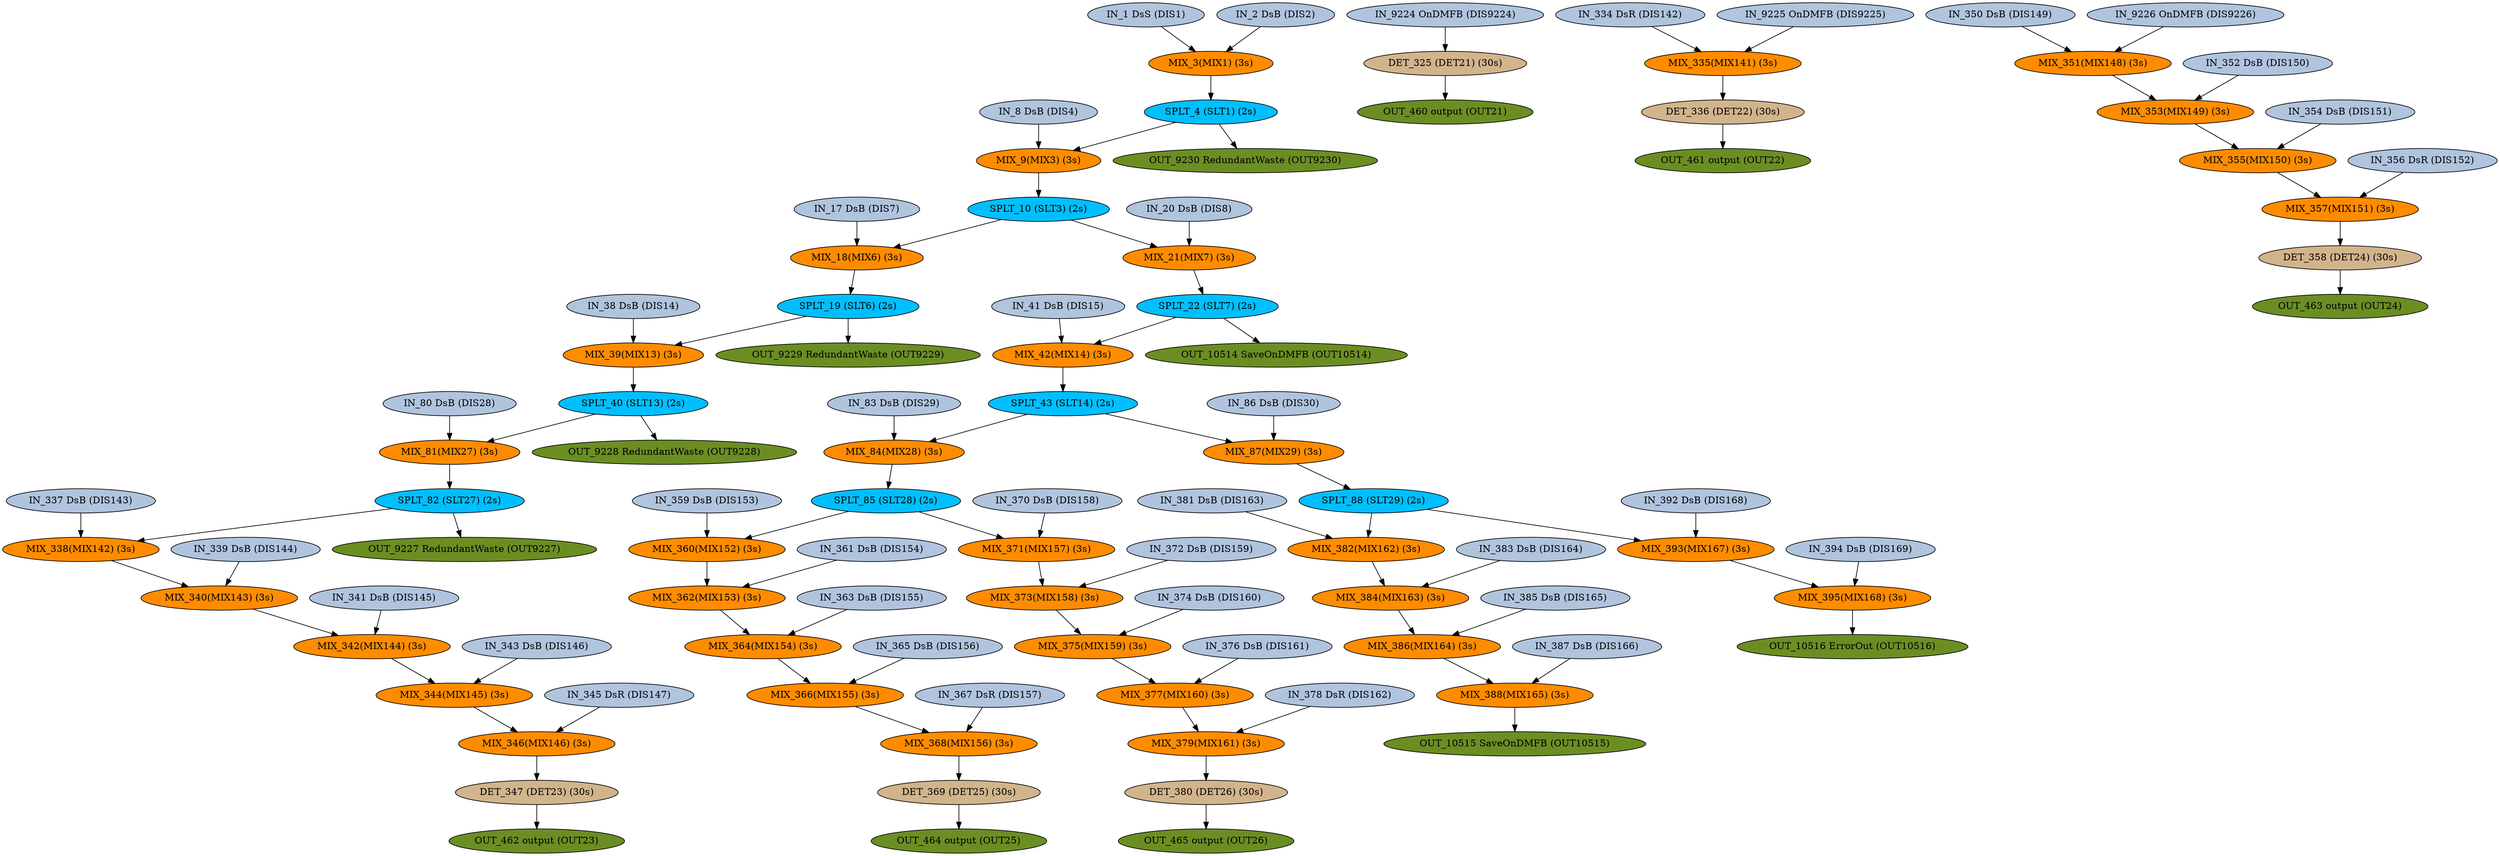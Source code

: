 digraph G {
1 [label = "IN_1 DsS (DIS1)\n" fillcolor=lightsteelblue, style=filled];
1 -> 3;
2 [label = "IN_2 DsB (DIS2)\n" fillcolor=lightsteelblue, style=filled];
2 -> 3;
3 [label = "MIX_3(MIX1) (3s)\n" fillcolor=darkorange, style=filled];
3 -> 4;
4 [label = "SPLT_4 (SLT1) (2s)\n" fillcolor=deepskyblue, style=filled];
4 -> 9;
4 -> 9230;
8 [label = "IN_8 DsB (DIS4)\n" fillcolor=lightsteelblue, style=filled];
8 -> 9;
9 [label = "MIX_9(MIX3) (3s)\n" fillcolor=darkorange, style=filled];
9 -> 10;
10 [label = "SPLT_10 (SLT3) (2s)\n" fillcolor=deepskyblue, style=filled];
10 -> 18;
10 -> 21;
17 [label = "IN_17 DsB (DIS7)\n" fillcolor=lightsteelblue, style=filled];
17 -> 18;
18 [label = "MIX_18(MIX6) (3s)\n" fillcolor=darkorange, style=filled];
18 -> 19;
19 [label = "SPLT_19 (SLT6) (2s)\n" fillcolor=deepskyblue, style=filled];
19 -> 39;
19 -> 9229;
20 [label = "IN_20 DsB (DIS8)\n" fillcolor=lightsteelblue, style=filled];
20 -> 21;
21 [label = "MIX_21(MIX7) (3s)\n" fillcolor=darkorange, style=filled];
21 -> 22;
22 [label = "SPLT_22 (SLT7) (2s)\n" fillcolor=deepskyblue, style=filled];
22 -> 42;
22 -> 10514;
38 [label = "IN_38 DsB (DIS14)\n" fillcolor=lightsteelblue, style=filled];
38 -> 39;
39 [label = "MIX_39(MIX13) (3s)\n" fillcolor=darkorange, style=filled];
39 -> 40;
40 [label = "SPLT_40 (SLT13) (2s)\n" fillcolor=deepskyblue, style=filled];
40 -> 81;
40 -> 9228;
41 [label = "IN_41 DsB (DIS15)\n" fillcolor=lightsteelblue, style=filled];
41 -> 42;
42 [label = "MIX_42(MIX14) (3s)\n" fillcolor=darkorange, style=filled];
42 -> 43;
43 [label = "SPLT_43 (SLT14) (2s)\n" fillcolor=deepskyblue, style=filled];
43 -> 84;
43 -> 87;
80 [label = "IN_80 DsB (DIS28)\n" fillcolor=lightsteelblue, style=filled];
80 -> 81;
81 [label = "MIX_81(MIX27) (3s)\n" fillcolor=darkorange, style=filled];
81 -> 82;
82 [label = "SPLT_82 (SLT27) (2s)\n" fillcolor=deepskyblue, style=filled];
82 -> 338;
82 -> 9227;
83 [label = "IN_83 DsB (DIS29)\n" fillcolor=lightsteelblue, style=filled];
83 -> 84;
84 [label = "MIX_84(MIX28) (3s)\n" fillcolor=darkorange, style=filled];
84 -> 85;
85 [label = "SPLT_85 (SLT28) (2s)\n" fillcolor=deepskyblue, style=filled];
85 -> 360;
85 -> 371;
86 [label = "IN_86 DsB (DIS30)\n" fillcolor=lightsteelblue, style=filled];
86 -> 87;
87 [label = "MIX_87(MIX29) (3s)\n" fillcolor=darkorange, style=filled];
87 -> 88;
88 [label = "SPLT_88 (SLT29) (2s)\n" fillcolor=deepskyblue, style=filled];
88 -> 382;
88 -> 393;
325 [label = "DET_325 (DET21) (30s)\n" fillcolor=tan, style=filled];
325 -> 460;
334 [label = "IN_334 DsR (DIS142)\n" fillcolor=lightsteelblue, style=filled];
334 -> 335;
335 [label = "MIX_335(MIX141) (3s)\n" fillcolor=darkorange, style=filled];
335 -> 336;
336 [label = "DET_336 (DET22) (30s)\n" fillcolor=tan, style=filled];
336 -> 461;
337 [label = "IN_337 DsB (DIS143)\n" fillcolor=lightsteelblue, style=filled];
337 -> 338;
338 [label = "MIX_338(MIX142) (3s)\n" fillcolor=darkorange, style=filled];
338 -> 340;
339 [label = "IN_339 DsB (DIS144)\n" fillcolor=lightsteelblue, style=filled];
339 -> 340;
340 [label = "MIX_340(MIX143) (3s)\n" fillcolor=darkorange, style=filled];
340 -> 342;
341 [label = "IN_341 DsB (DIS145)\n" fillcolor=lightsteelblue, style=filled];
341 -> 342;
342 [label = "MIX_342(MIX144) (3s)\n" fillcolor=darkorange, style=filled];
342 -> 344;
343 [label = "IN_343 DsB (DIS146)\n" fillcolor=lightsteelblue, style=filled];
343 -> 344;
344 [label = "MIX_344(MIX145) (3s)\n" fillcolor=darkorange, style=filled];
344 -> 346;
345 [label = "IN_345 DsR (DIS147)\n" fillcolor=lightsteelblue, style=filled];
345 -> 346;
346 [label = "MIX_346(MIX146) (3s)\n" fillcolor=darkorange, style=filled];
346 -> 347;
347 [label = "DET_347 (DET23) (30s)\n" fillcolor=tan, style=filled];
347 -> 462;
350 [label = "IN_350 DsB (DIS149)\n" fillcolor=lightsteelblue, style=filled];
350 -> 351;
351 [label = "MIX_351(MIX148) (3s)\n" fillcolor=darkorange, style=filled];
351 -> 353;
352 [label = "IN_352 DsB (DIS150)\n" fillcolor=lightsteelblue, style=filled];
352 -> 353;
353 [label = "MIX_353(MIX149) (3s)\n" fillcolor=darkorange, style=filled];
353 -> 355;
354 [label = "IN_354 DsB (DIS151)\n" fillcolor=lightsteelblue, style=filled];
354 -> 355;
355 [label = "MIX_355(MIX150) (3s)\n" fillcolor=darkorange, style=filled];
355 -> 357;
356 [label = "IN_356 DsR (DIS152)\n" fillcolor=lightsteelblue, style=filled];
356 -> 357;
357 [label = "MIX_357(MIX151) (3s)\n" fillcolor=darkorange, style=filled];
357 -> 358;
358 [label = "DET_358 (DET24) (30s)\n" fillcolor=tan, style=filled];
358 -> 463;
359 [label = "IN_359 DsB (DIS153)\n" fillcolor=lightsteelblue, style=filled];
359 -> 360;
360 [label = "MIX_360(MIX152) (3s)\n" fillcolor=darkorange, style=filled];
360 -> 362;
361 [label = "IN_361 DsB (DIS154)\n" fillcolor=lightsteelblue, style=filled];
361 -> 362;
362 [label = "MIX_362(MIX153) (3s)\n" fillcolor=darkorange, style=filled];
362 -> 364;
363 [label = "IN_363 DsB (DIS155)\n" fillcolor=lightsteelblue, style=filled];
363 -> 364;
364 [label = "MIX_364(MIX154) (3s)\n" fillcolor=darkorange, style=filled];
364 -> 366;
365 [label = "IN_365 DsB (DIS156)\n" fillcolor=lightsteelblue, style=filled];
365 -> 366;
366 [label = "MIX_366(MIX155) (3s)\n" fillcolor=darkorange, style=filled];
366 -> 368;
367 [label = "IN_367 DsR (DIS157)\n" fillcolor=lightsteelblue, style=filled];
367 -> 368;
368 [label = "MIX_368(MIX156) (3s)\n" fillcolor=darkorange, style=filled];
368 -> 369;
369 [label = "DET_369 (DET25) (30s)\n" fillcolor=tan, style=filled];
369 -> 464;
370 [label = "IN_370 DsB (DIS158)\n" fillcolor=lightsteelblue, style=filled];
370 -> 371;
371 [label = "MIX_371(MIX157) (3s)\n" fillcolor=darkorange, style=filled];
371 -> 373;
372 [label = "IN_372 DsB (DIS159)\n" fillcolor=lightsteelblue, style=filled];
372 -> 373;
373 [label = "MIX_373(MIX158) (3s)\n" fillcolor=darkorange, style=filled];
373 -> 375;
374 [label = "IN_374 DsB (DIS160)\n" fillcolor=lightsteelblue, style=filled];
374 -> 375;
375 [label = "MIX_375(MIX159) (3s)\n" fillcolor=darkorange, style=filled];
375 -> 377;
376 [label = "IN_376 DsB (DIS161)\n" fillcolor=lightsteelblue, style=filled];
376 -> 377;
377 [label = "MIX_377(MIX160) (3s)\n" fillcolor=darkorange, style=filled];
377 -> 379;
378 [label = "IN_378 DsR (DIS162)\n" fillcolor=lightsteelblue, style=filled];
378 -> 379;
379 [label = "MIX_379(MIX161) (3s)\n" fillcolor=darkorange, style=filled];
379 -> 380;
380 [label = "DET_380 (DET26) (30s)\n" fillcolor=tan, style=filled];
380 -> 465;
381 [label = "IN_381 DsB (DIS163)\n" fillcolor=lightsteelblue, style=filled];
381 -> 382;
382 [label = "MIX_382(MIX162) (3s)\n" fillcolor=darkorange, style=filled];
382 -> 384;
383 [label = "IN_383 DsB (DIS164)\n" fillcolor=lightsteelblue, style=filled];
383 -> 384;
384 [label = "MIX_384(MIX163) (3s)\n" fillcolor=darkorange, style=filled];
384 -> 386;
385 [label = "IN_385 DsB (DIS165)\n" fillcolor=lightsteelblue, style=filled];
385 -> 386;
386 [label = "MIX_386(MIX164) (3s)\n" fillcolor=darkorange, style=filled];
386 -> 388;
387 [label = "IN_387 DsB (DIS166)\n" fillcolor=lightsteelblue, style=filled];
387 -> 388;
388 [label = "MIX_388(MIX165) (3s)\n" fillcolor=darkorange, style=filled];
388 -> 10515;
392 [label = "IN_392 DsB (DIS168)\n" fillcolor=lightsteelblue, style=filled];
392 -> 393;
393 [label = "MIX_393(MIX167) (3s)\n" fillcolor=darkorange, style=filled];
393 -> 395;
394 [label = "IN_394 DsB (DIS169)\n" fillcolor=lightsteelblue, style=filled];
394 -> 395;
395 [label = "MIX_395(MIX168) (3s)\n" fillcolor=darkorange, style=filled];
395 -> 10516;
460 [label = "OUT_460 output (OUT21)\n" fillcolor=olivedrab, style=filled];
461 [label = "OUT_461 output (OUT22)\n" fillcolor=olivedrab, style=filled];
462 [label = "OUT_462 output (OUT23)\n" fillcolor=olivedrab, style=filled];
463 [label = "OUT_463 output (OUT24)\n" fillcolor=olivedrab, style=filled];
464 [label = "OUT_464 output (OUT25)\n" fillcolor=olivedrab, style=filled];
465 [label = "OUT_465 output (OUT26)\n" fillcolor=olivedrab, style=filled];
9224 [label = "IN_9224 OnDMFB (DIS9224)\n" fillcolor=lightsteelblue, style=filled];
9224 -> 325;
9225 [label = "IN_9225 OnDMFB (DIS9225)\n" fillcolor=lightsteelblue, style=filled];
9225 -> 335;
9226 [label = "IN_9226 OnDMFB (DIS9226)\n" fillcolor=lightsteelblue, style=filled];
9226 -> 351;
9227 [label = "OUT_9227 RedundantWaste (OUT9227)\n" fillcolor=olivedrab, style=filled];
9228 [label = "OUT_9228 RedundantWaste (OUT9228)\n" fillcolor=olivedrab, style=filled];
9229 [label = "OUT_9229 RedundantWaste (OUT9229)\n" fillcolor=olivedrab, style=filled];
9230 [label = "OUT_9230 RedundantWaste (OUT9230)\n" fillcolor=olivedrab, style=filled];
10514 [label = "OUT_10514 SaveOnDMFB (OUT10514)\n" fillcolor=olivedrab, style=filled];
10515 [label = "OUT_10515 SaveOnDMFB (OUT10515)\n" fillcolor=olivedrab, style=filled];
10516 [label = "OUT_10516 ErrorOut (OUT10516)\n" fillcolor=olivedrab, style=filled];
}
